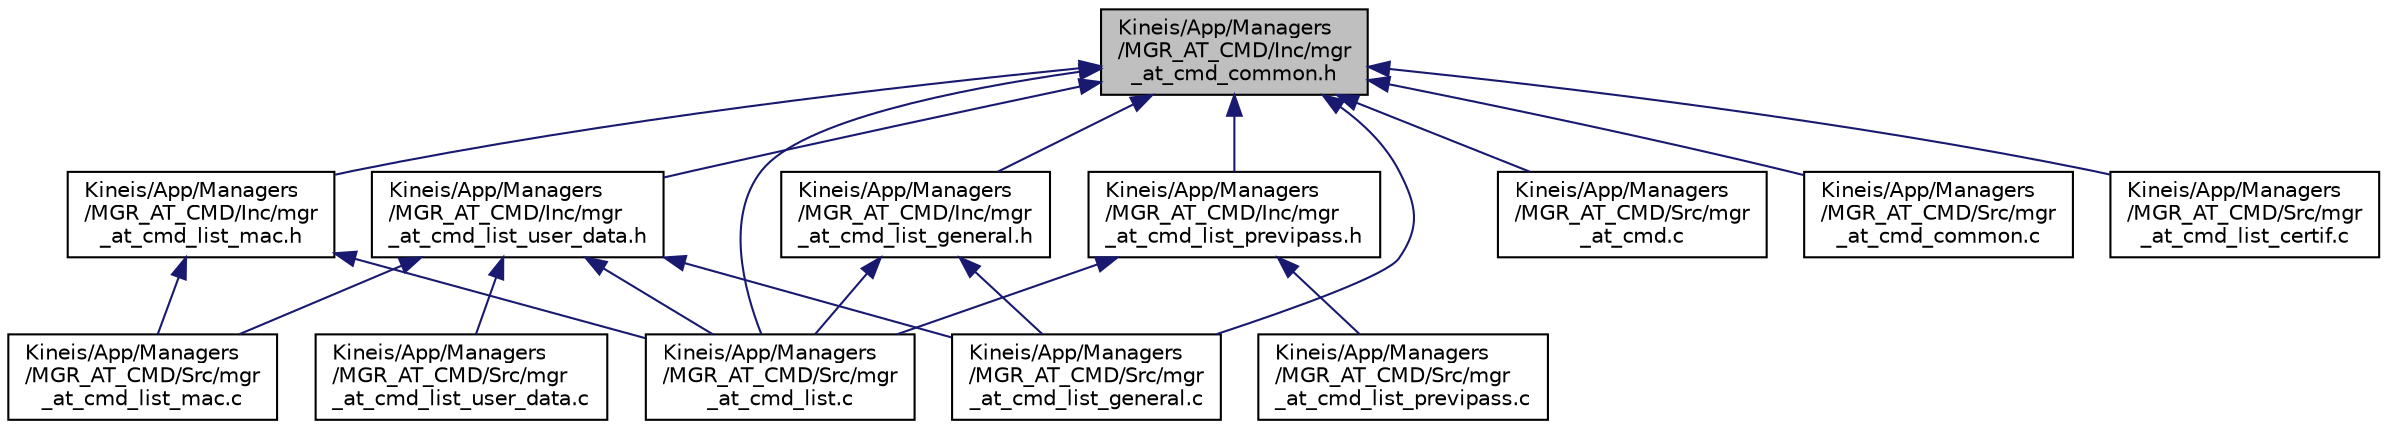 digraph "Kineis/App/Managers/MGR_AT_CMD/Inc/mgr_at_cmd_common.h"
{
 // INTERACTIVE_SVG=YES
 // LATEX_PDF_SIZE
  edge [fontname="Helvetica",fontsize="10",labelfontname="Helvetica",labelfontsize="10"];
  node [fontname="Helvetica",fontsize="10",shape=record];
  Node1 [label="Kineis/App/Managers\l/MGR_AT_CMD/Inc/mgr\l_at_cmd_common.h",height=0.2,width=0.4,color="black", fillcolor="grey75", style="filled", fontcolor="black",tooltip="header file for common part of the AT cmd manager"];
  Node1 -> Node2 [dir="back",color="midnightblue",fontsize="10",style="solid",fontname="Helvetica"];
  Node2 [label="Kineis/App/Managers\l/MGR_AT_CMD/Inc/mgr\l_at_cmd_list_general.h",height=0.2,width=0.4,color="black", fillcolor="white", style="filled",URL="$d4/ddf/mgr__at__cmd__list__general_8h.html",tooltip="subset of AT commands concerning general purpose (get ID, FW version, ...)"];
  Node2 -> Node3 [dir="back",color="midnightblue",fontsize="10",style="solid",fontname="Helvetica"];
  Node3 [label="Kineis/App/Managers\l/MGR_AT_CMD/Src/mgr\l_at_cmd_list.c",height=0.2,width=0.4,color="black", fillcolor="white", style="filled",URL="$da/df9/mgr__at__cmd__list_8c.html",tooltip="AT commands list main file."];
  Node2 -> Node4 [dir="back",color="midnightblue",fontsize="10",style="solid",fontname="Helvetica"];
  Node4 [label="Kineis/App/Managers\l/MGR_AT_CMD/Src/mgr\l_at_cmd_list_general.c",height=0.2,width=0.4,color="black", fillcolor="white", style="filled",URL="$d1/dfd/mgr__at__cmd__list__general_8c.html",tooltip="subset of AT commands concerning general purpose (get ID, FW version, ...)"];
  Node1 -> Node5 [dir="back",color="midnightblue",fontsize="10",style="solid",fontname="Helvetica"];
  Node5 [label="Kineis/App/Managers\l/MGR_AT_CMD/Inc/mgr\l_at_cmd_list_mac.h",height=0.2,width=0.4,color="black", fillcolor="white", style="filled",URL="$d9/dc9/mgr__at__cmd__list__mac_8h.html",tooltip="subset of AT commands concerning Kinéis Medium Acces Channel (MAC)."];
  Node5 -> Node3 [dir="back",color="midnightblue",fontsize="10",style="solid",fontname="Helvetica"];
  Node5 -> Node6 [dir="back",color="midnightblue",fontsize="10",style="solid",fontname="Helvetica"];
  Node6 [label="Kineis/App/Managers\l/MGR_AT_CMD/Src/mgr\l_at_cmd_list_mac.c",height=0.2,width=0.4,color="black", fillcolor="white", style="filled",URL="$d1/de0/mgr__at__cmd__list__mac_8c.html",tooltip="subset of AT commands concerning Kinéis Medium Acces Channel (MAC)."];
  Node1 -> Node7 [dir="back",color="midnightblue",fontsize="10",style="solid",fontname="Helvetica"];
  Node7 [label="Kineis/App/Managers\l/MGR_AT_CMD/Inc/mgr\l_at_cmd_list_previpass.h",height=0.2,width=0.4,color="black", fillcolor="white", style="filled",URL="$da/da4/mgr__at__cmd__list__previpass_8h.html",tooltip="subset of AT commands concerning satellite PASS predictions, usefull for Medium Acces"];
  Node7 -> Node3 [dir="back",color="midnightblue",fontsize="10",style="solid",fontname="Helvetica"];
  Node7 -> Node8 [dir="back",color="midnightblue",fontsize="10",style="solid",fontname="Helvetica"];
  Node8 [label="Kineis/App/Managers\l/MGR_AT_CMD/Src/mgr\l_at_cmd_list_previpass.c",height=0.2,width=0.4,color="black", fillcolor="white", style="filled",URL="$d0/d4a/mgr__at__cmd__list__previpass_8c.html",tooltip="subset of AT commands concerning satellite PASS predictions, usefull for Medium Acces"];
  Node1 -> Node9 [dir="back",color="midnightblue",fontsize="10",style="solid",fontname="Helvetica"];
  Node9 [label="Kineis/App/Managers\l/MGR_AT_CMD/Inc/mgr\l_at_cmd_list_user_data.h",height=0.2,width=0.4,color="black", fillcolor="white", style="filled",URL="$de/de6/mgr__at__cmd__list__user__data_8h.html",tooltip="subset of AT commands concerning user data manipulation such as TX"];
  Node9 -> Node3 [dir="back",color="midnightblue",fontsize="10",style="solid",fontname="Helvetica"];
  Node9 -> Node4 [dir="back",color="midnightblue",fontsize="10",style="solid",fontname="Helvetica"];
  Node9 -> Node6 [dir="back",color="midnightblue",fontsize="10",style="solid",fontname="Helvetica"];
  Node9 -> Node10 [dir="back",color="midnightblue",fontsize="10",style="solid",fontname="Helvetica"];
  Node10 [label="Kineis/App/Managers\l/MGR_AT_CMD/Src/mgr\l_at_cmd_list_user_data.c",height=0.2,width=0.4,color="black", fillcolor="white", style="filled",URL="$d8/d11/mgr__at__cmd__list__user__data_8c.html",tooltip="subset of AT commands concerning user data manipulation such as TX"];
  Node1 -> Node11 [dir="back",color="midnightblue",fontsize="10",style="solid",fontname="Helvetica"];
  Node11 [label="Kineis/App/Managers\l/MGR_AT_CMD/Src/mgr\l_at_cmd.c",height=0.2,width=0.4,color="black", fillcolor="white", style="filled",URL="$da/d77/mgr__at__cmd_8c.html",tooltip="APIs Implementation used to parse the UART ASCII data stream and extract AT commands."];
  Node1 -> Node12 [dir="back",color="midnightblue",fontsize="10",style="solid",fontname="Helvetica"];
  Node12 [label="Kineis/App/Managers\l/MGR_AT_CMD/Src/mgr\l_at_cmd_common.c",height=0.2,width=0.4,color="black", fillcolor="white", style="filled",URL="$d5/dd7/mgr__at__cmd__common_8c.html",tooltip="common part of the AT cmd manager (logging, AT cmd response api)"];
  Node1 -> Node3 [dir="back",color="midnightblue",fontsize="10",style="solid",fontname="Helvetica"];
  Node1 -> Node13 [dir="back",color="midnightblue",fontsize="10",style="solid",fontname="Helvetica"];
  Node13 [label="Kineis/App/Managers\l/MGR_AT_CMD/Src/mgr\l_at_cmd_list_certif.c",height=0.2,width=0.4,color="black", fillcolor="white", style="filled",URL="$d2/d04/mgr__at__cmd__list__certif_8c.html",tooltip="subset of AT commands concerning specifics for certification"];
  Node1 -> Node4 [dir="back",color="midnightblue",fontsize="10",style="solid",fontname="Helvetica"];
}
